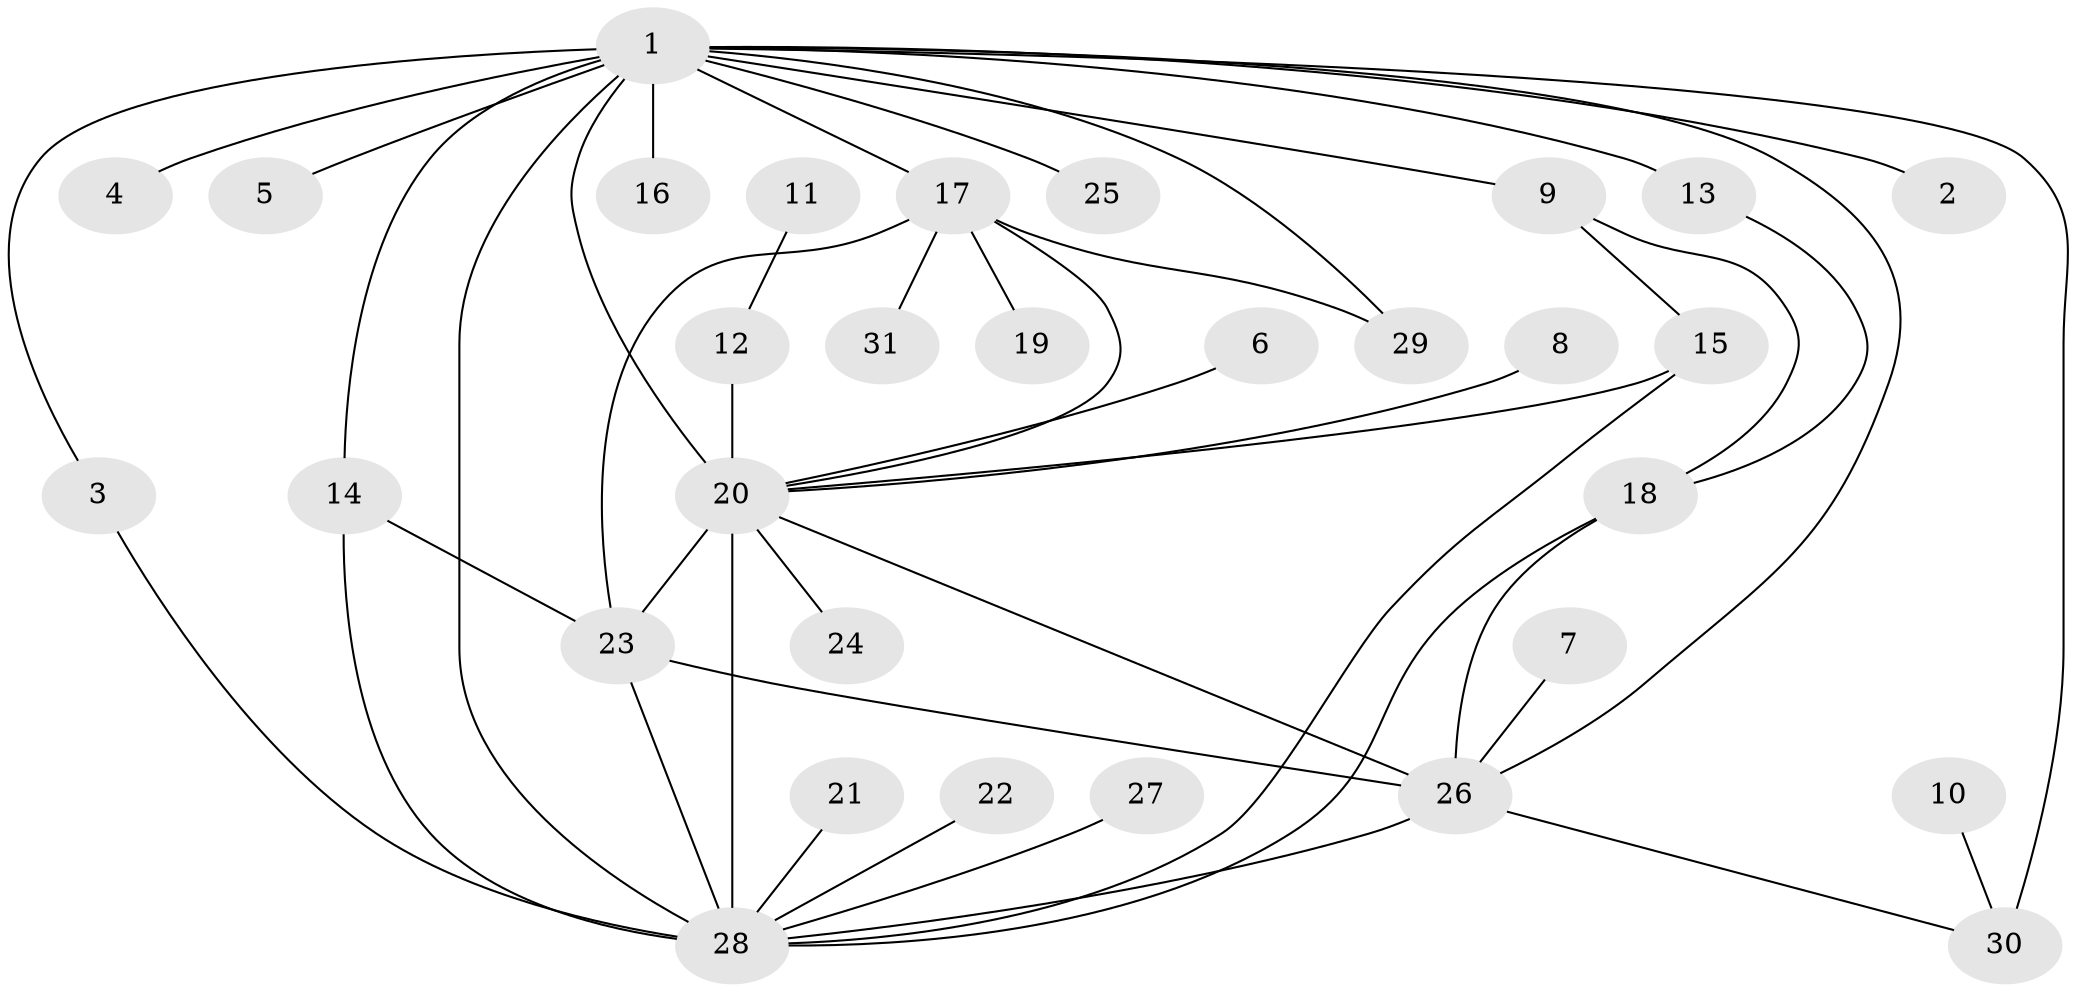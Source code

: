 // original degree distribution, {18: 0.016129032258064516, 8: 0.016129032258064516, 3: 0.1935483870967742, 1: 0.4032258064516129, 11: 0.016129032258064516, 13: 0.03225806451612903, 2: 0.1935483870967742, 4: 0.06451612903225806, 5: 0.03225806451612903, 6: 0.03225806451612903}
// Generated by graph-tools (version 1.1) at 2025/26/03/09/25 03:26:09]
// undirected, 31 vertices, 47 edges
graph export_dot {
graph [start="1"]
  node [color=gray90,style=filled];
  1;
  2;
  3;
  4;
  5;
  6;
  7;
  8;
  9;
  10;
  11;
  12;
  13;
  14;
  15;
  16;
  17;
  18;
  19;
  20;
  21;
  22;
  23;
  24;
  25;
  26;
  27;
  28;
  29;
  30;
  31;
  1 -- 2 [weight=1.0];
  1 -- 3 [weight=1.0];
  1 -- 4 [weight=1.0];
  1 -- 5 [weight=1.0];
  1 -- 9 [weight=1.0];
  1 -- 13 [weight=2.0];
  1 -- 14 [weight=1.0];
  1 -- 16 [weight=1.0];
  1 -- 17 [weight=1.0];
  1 -- 20 [weight=3.0];
  1 -- 25 [weight=1.0];
  1 -- 26 [weight=1.0];
  1 -- 28 [weight=3.0];
  1 -- 29 [weight=1.0];
  1 -- 30 [weight=2.0];
  3 -- 28 [weight=1.0];
  6 -- 20 [weight=1.0];
  7 -- 26 [weight=1.0];
  8 -- 20 [weight=1.0];
  9 -- 15 [weight=1.0];
  9 -- 18 [weight=1.0];
  10 -- 30 [weight=1.0];
  11 -- 12 [weight=1.0];
  12 -- 20 [weight=1.0];
  13 -- 18 [weight=1.0];
  14 -- 23 [weight=1.0];
  14 -- 28 [weight=1.0];
  15 -- 20 [weight=1.0];
  15 -- 28 [weight=1.0];
  17 -- 19 [weight=1.0];
  17 -- 20 [weight=1.0];
  17 -- 23 [weight=1.0];
  17 -- 29 [weight=1.0];
  17 -- 31 [weight=2.0];
  18 -- 26 [weight=1.0];
  18 -- 28 [weight=1.0];
  20 -- 23 [weight=3.0];
  20 -- 24 [weight=1.0];
  20 -- 26 [weight=2.0];
  20 -- 28 [weight=2.0];
  21 -- 28 [weight=1.0];
  22 -- 28 [weight=1.0];
  23 -- 26 [weight=2.0];
  23 -- 28 [weight=1.0];
  26 -- 28 [weight=1.0];
  26 -- 30 [weight=1.0];
  27 -- 28 [weight=1.0];
}
